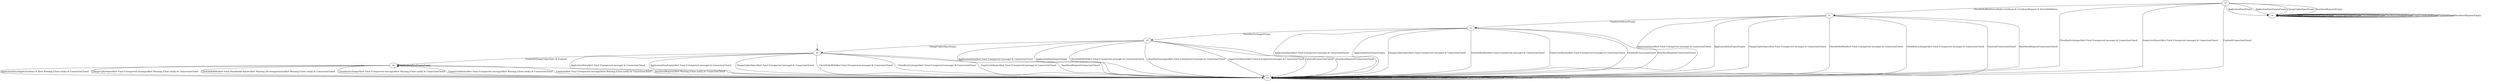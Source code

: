digraph {
__start0 [label="" shape="none"];
__start0 -> s0;
s7
s0
s1
s2
s3
s4
s5
s6
s7 -> s6 [label="ApplicationData/Empty"]
s7 -> s6 [label="ApplicationDataEmpty/Empty"]
s7 -> s6 [label="ChangeCipherSpec/Empty"]
s7 -> s1 [label="ClientHelloRSA/ServerHello Certificate & CertificateRequest & ServerHelloDone"]
s7 -> s5 [label="ClientKeyExchange/Alert Fatal (Unexpected message) & ConnectionClosed"]
s7 -> s5 [label="EmptyCertificate/Alert Fatal (Unexpected message) & ConnectionClosed"]
s7 -> s5 [label="Finished/ConnectionClosed"]
s7 -> s6 [label="HeartbeatRequest/Empty"]
s0 -> s5 [label="ApplicationData/Alert Fatal (Unexpected message) & ConnectionClosed"]
s0 -> s5 [label="ApplicationDataEmpty/Alert Fatal (Unexpected message) & ConnectionClosed"]
s0 -> s5 [label="ChangeCipherSpec/Alert Fatal (Unexpected message) & ConnectionClosed"]
s0 -> s5 [label="ClientHelloRSA/Alert Fatal (Unexpected message) & ConnectionClosed"]
s0 -> s5 [label="ClientKeyExchange/Alert Fatal (Unexpected message) & ConnectionClosed"]
s0 -> s5 [label="EmptyCertificate/Alert Fatal (Unexpected message) & ConnectionClosed"]
s0 -> s4 [label="Finished/ChangeCipherSpec & Finished"]
s0 -> s5 [label="HeartbeatRequest/ConnectionClosed"]
s1 -> s5 [label="ApplicationData/Alert Fatal (Unexpected message) & ConnectionClosed"]
s1 -> s5 [label="ApplicationDataEmpty/Empty"]
s1 -> s5 [label="ChangeCipherSpec/Alert Fatal (Unexpected message) & ConnectionClosed"]
s1 -> s5 [label="ClientHelloRSA/Alert Fatal (Unexpected message) & ConnectionClosed"]
s1 -> s5 [label="ClientKeyExchange/Alert Fatal (Unexpected message) & ConnectionClosed"]
s1 -> s2 [label="EmptyCertificate/Empty"]
s1 -> s5 [label="Finished/ConnectionClosed"]
s1 -> s5 [label="HeartbeatRequest/ConnectionClosed"]
s2 -> s5 [label="ApplicationData/Alert Fatal (Unexpected message) & ConnectionClosed"]
s2 -> s5 [label="ApplicationDataEmpty/Empty"]
s2 -> s5 [label="ChangeCipherSpec/Alert Fatal (Unexpected message) & ConnectionClosed"]
s2 -> s5 [label="ClientHelloRSA/Alert Fatal (Unexpected message) & ConnectionClosed"]
s2 -> s3 [label="ClientKeyExchange/Empty"]
s2 -> s5 [label="EmptyCertificate/Alert Fatal (Unexpected message) & ConnectionClosed"]
s2 -> s5 [label="Finished/ConnectionClosed"]
s2 -> s5 [label="HeartbeatRequest/ConnectionClosed"]
s3 -> s5 [label="ApplicationData/Alert Fatal (Unexpected message) & ConnectionClosed"]
s3 -> s5 [label="ApplicationDataEmpty/Empty"]
s3 -> s0 [label="ChangeCipherSpec/Empty"]
s3 -> s5 [label="ClientHelloRSA/Alert Fatal (Unexpected message) & ConnectionClosed"]
s3 -> s5 [label="ClientKeyExchange/Alert Fatal (Unexpected message) & ConnectionClosed"]
s3 -> s5 [label="EmptyCertificate/Alert Fatal (Unexpected message) & ConnectionClosed"]
s3 -> s5 [label="Finished/ConnectionClosed"]
s3 -> s5 [label="HeartbeatRequest/ConnectionClosed"]
s4 -> s5 [label="ApplicationData/ApplicationData & Alert Warning (Close notify) & ConnectionClosed"]
s4 -> s4 [label="ApplicationDataEmpty/Empty"]
s4 -> s5 [label="ChangeCipherSpec/Alert Fatal (Unexpected message)Alert Warning (Close notify) & ConnectionClosed"]
s4 -> s5 [label="ClientHelloRSA/Alert Fatal (Handshake failure)Alert Warning (No renegotiation)Alert Warning (Close notify) & ConnectionClosed"]
s4 -> s5 [label="ClientKeyExchange/Alert Fatal (Unexpected message)Alert Warning (Close notify) & ConnectionClosed"]
s4 -> s5 [label="EmptyCertificate/Alert Fatal (Unexpected message)Alert Warning (Close notify) & ConnectionClosed"]
s4 -> s5 [label="Finished/Alert Fatal (Unexpected message)Alert Warning (Close notify) & ConnectionClosed"]
s4 -> s5 [label="HeartbeatRequest/Alert Warning (Close notify) & ConnectionClosed"]
s5 -> s5 [label="ApplicationData/ConnectionClosed"]
s5 -> s5 [label="ApplicationDataEmpty/ConnectionClosed"]
s5 -> s5 [label="ChangeCipherSpec/ConnectionClosed"]
s5 -> s5 [label="ClientHelloRSA/ConnectionClosed"]
s5 -> s5 [label="ClientKeyExchange/ConnectionClosed"]
s5 -> s5 [label="EmptyCertificate/ConnectionClosed"]
s5 -> s5 [label="Finished/ConnectionClosed"]
s5 -> s5 [label="HeartbeatRequest/ConnectionClosed"]
s6 -> s6 [label="ApplicationData/Empty"]
s6 -> s6 [label="ApplicationDataEmpty/Empty"]
s6 -> s6 [label="ChangeCipherSpec/Empty"]
s6 -> s6 [label="ClientHelloRSA/Empty"]
s6 -> s6 [label="ClientKeyExchange/Empty"]
s6 -> s6 [label="EmptyCertificate/Empty"]
s6 -> s6 [label="Finished/Empty"]
s6 -> s6 [label="HeartbeatRequest/Empty"]
}
